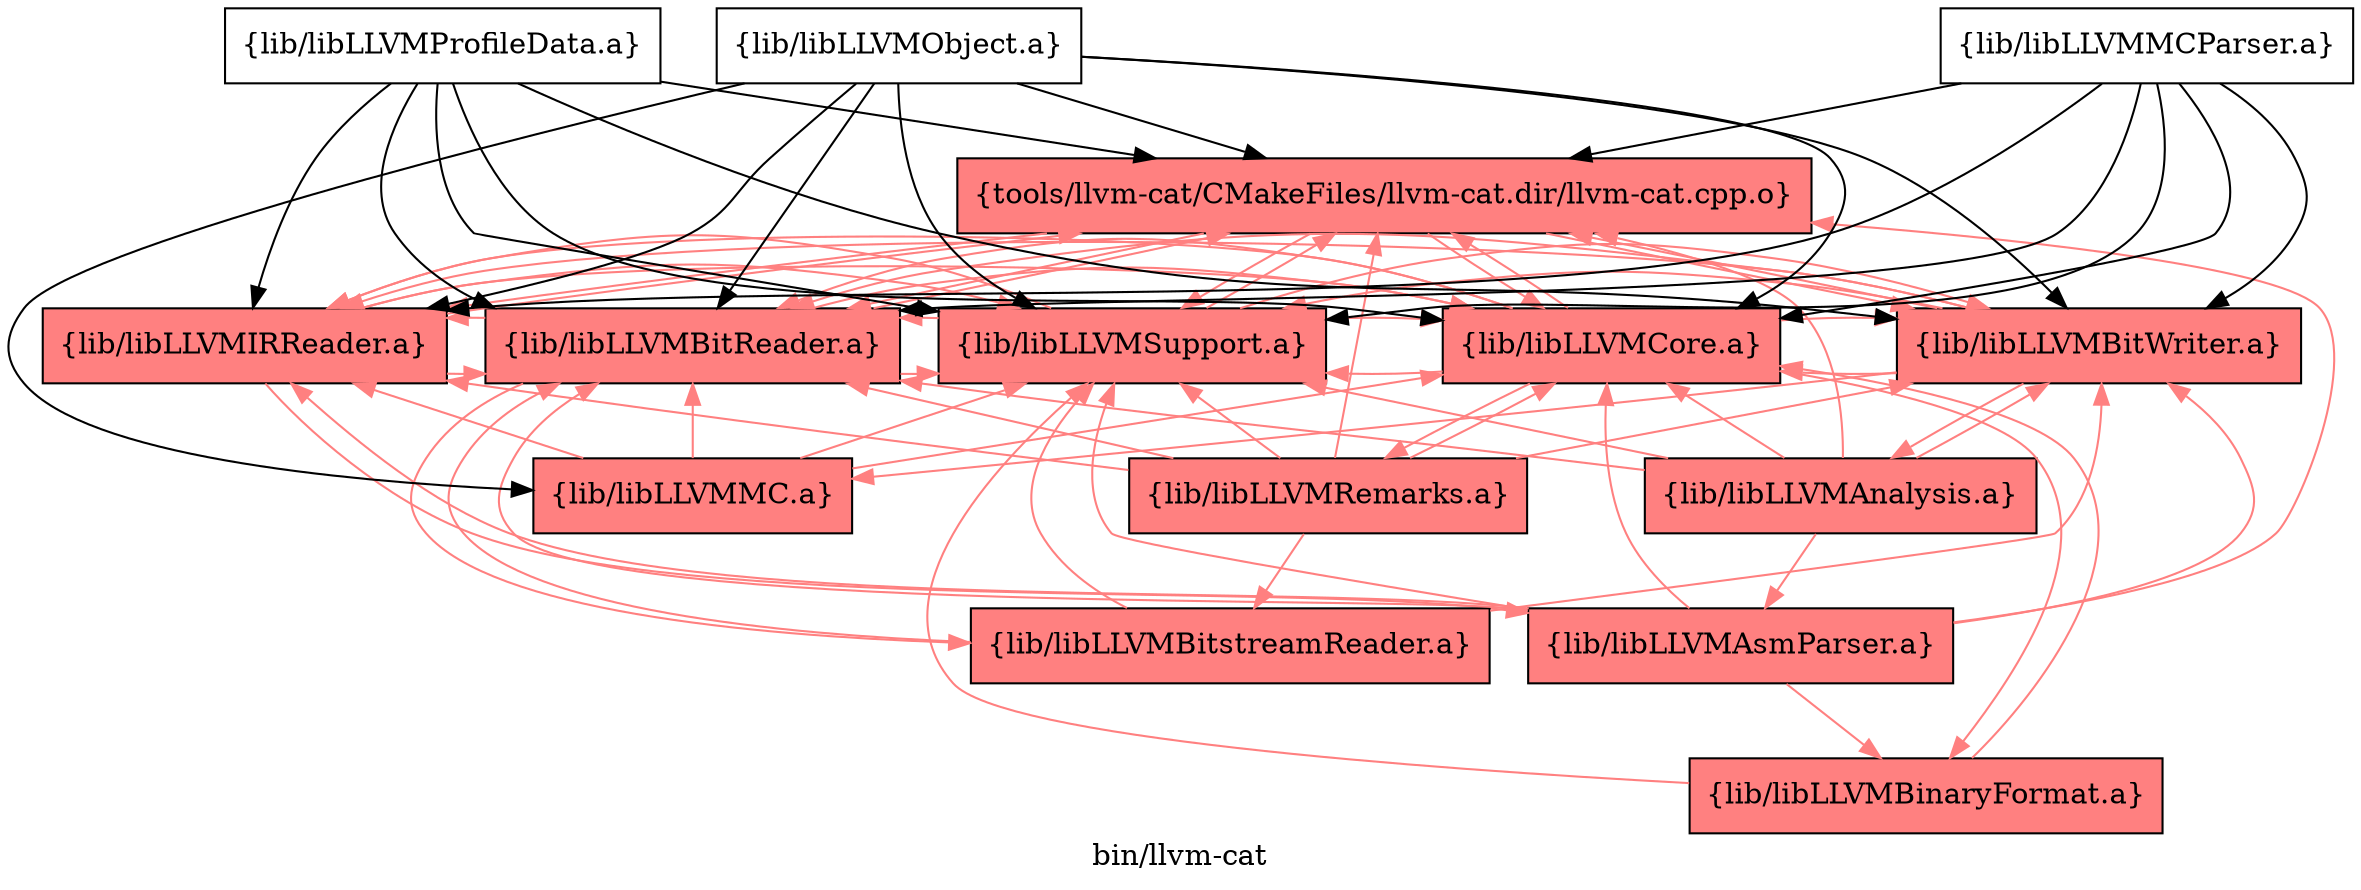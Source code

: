 digraph "bin/llvm-cat" {
	label="bin/llvm-cat";
	{ rank=same; Node0x5633716d3178;  }
	{ rank=same; Node0x5633716d1fa8; Node0x5633716d1af8; Node0x5633716d15a8; Node0x5633716d3998; Node0x5633716d33a8;  }

	Node0x5633716d3178 [shape=record,shape=box,style=filled,fillcolor="1.000000 0.5 1",group=1,label="{tools/llvm-cat/CMakeFiles/llvm-cat.dir/llvm-cat.cpp.o}"];
	Node0x5633716d3178 -> Node0x5633716d1fa8[color="1.000000 0.5 1"];
	Node0x5633716d3178 -> Node0x5633716d1af8[color="1.000000 0.5 1"];
	Node0x5633716d3178 -> Node0x5633716d15a8[color="1.000000 0.5 1"];
	Node0x5633716d3178 -> Node0x5633716d3998[color="1.000000 0.5 1"];
	Node0x5633716d3178 -> Node0x5633716d33a8[color="1.000000 0.5 1"];
	Node0x5633716d1fa8 [shape=record,shape=box,style=filled,fillcolor="1.000000 0.5 1",group=1,label="{lib/libLLVMIRReader.a}"];
	Node0x5633716d1fa8 -> Node0x5633716d3178[color="1.000000 0.5 1"];
	Node0x5633716d1fa8 -> Node0x5633716d1af8[color="1.000000 0.5 1"];
	Node0x5633716d1fa8 -> Node0x5633716d3998[color="1.000000 0.5 1"];
	Node0x5633716d1fa8 -> Node0x5633716d33a8[color="1.000000 0.5 1"];
	Node0x5633716d1fa8 -> Node0x5633716d2ef8[color="1.000000 0.5 1"];
	Node0x5633716d1af8 [shape=record,shape=box,style=filled,fillcolor="1.000000 0.5 1",group=1,label="{lib/libLLVMBitReader.a}"];
	Node0x5633716d1af8 -> Node0x5633716d3178[color="1.000000 0.5 1"];
	Node0x5633716d1af8 -> Node0x5633716d1fa8[color="1.000000 0.5 1"];
	Node0x5633716d1af8 -> Node0x5633716d3998[color="1.000000 0.5 1"];
	Node0x5633716d1af8 -> Node0x5633716d33a8[color="1.000000 0.5 1"];
	Node0x5633716d1af8 -> Node0x5633716d5ba8[color="1.000000 0.5 1"];
	Node0x5633716d15a8 [shape=record,shape=box,style=filled,fillcolor="1.000000 0.5 1",group=1,label="{lib/libLLVMBitWriter.a}"];
	Node0x5633716d15a8 -> Node0x5633716d3178[color="1.000000 0.5 1"];
	Node0x5633716d15a8 -> Node0x5633716d1fa8[color="1.000000 0.5 1"];
	Node0x5633716d15a8 -> Node0x5633716d1af8[color="1.000000 0.5 1"];
	Node0x5633716d15a8 -> Node0x5633716d3998[color="1.000000 0.5 1"];
	Node0x5633716d15a8 -> Node0x5633716d33a8[color="1.000000 0.5 1"];
	Node0x5633716d15a8 -> Node0x5633716d29a8[color="1.000000 0.5 1"];
	Node0x5633716d15a8 -> Node0x5633716d51a8[color="1.000000 0.5 1"];
	Node0x5633716d3998 [shape=record,shape=box,style=filled,fillcolor="1.000000 0.5 1",group=1,label="{lib/libLLVMCore.a}"];
	Node0x5633716d3998 -> Node0x5633716d3178[color="1.000000 0.5 1"];
	Node0x5633716d3998 -> Node0x5633716d1af8[color="1.000000 0.5 1"];
	Node0x5633716d3998 -> Node0x5633716d15a8[color="1.000000 0.5 1"];
	Node0x5633716d3998 -> Node0x5633716d33a8[color="1.000000 0.5 1"];
	Node0x5633716d3998 -> Node0x5633716cc648[color="1.000000 0.5 1"];
	Node0x5633716d3998 -> Node0x5633716d1fa8[color="1.000000 0.5 1"];
	Node0x5633716d3998 -> Node0x5633716d6198[color="1.000000 0.5 1"];
	Node0x5633716d33a8 [shape=record,shape=box,style=filled,fillcolor="1.000000 0.5 1",group=1,label="{lib/libLLVMSupport.a}"];
	Node0x5633716d33a8 -> Node0x5633716d1fa8[color="1.000000 0.5 1"];
	Node0x5633716d33a8 -> Node0x5633716d1af8[color="1.000000 0.5 1"];
	Node0x5633716d33a8 -> Node0x5633716d3998[color="1.000000 0.5 1"];
	Node0x5633716d33a8 -> Node0x5633716d3178[color="1.000000 0.5 1"];
	Node0x5633716d33a8 -> Node0x5633716d15a8[color="1.000000 0.5 1"];
	Node0x5633716d2ef8 [shape=record,shape=box,style=filled,fillcolor="1.000000 0.5 1",group=1,label="{lib/libLLVMAsmParser.a}"];
	Node0x5633716d2ef8 -> Node0x5633716d3178[color="1.000000 0.5 1"];
	Node0x5633716d2ef8 -> Node0x5633716d1fa8[color="1.000000 0.5 1"];
	Node0x5633716d2ef8 -> Node0x5633716d1af8[color="1.000000 0.5 1"];
	Node0x5633716d2ef8 -> Node0x5633716d3998[color="1.000000 0.5 1"];
	Node0x5633716d2ef8 -> Node0x5633716d33a8[color="1.000000 0.5 1"];
	Node0x5633716d2ef8 -> Node0x5633716d15a8[color="1.000000 0.5 1"];
	Node0x5633716d2ef8 -> Node0x5633716cc648[color="1.000000 0.5 1"];
	Node0x5633716d5ba8 [shape=record,shape=box,style=filled,fillcolor="1.000000 0.5 1",group=1,label="{lib/libLLVMBitstreamReader.a}"];
	Node0x5633716d5ba8 -> Node0x5633716d1af8[color="1.000000 0.5 1"];
	Node0x5633716d5ba8 -> Node0x5633716d15a8[color="1.000000 0.5 1"];
	Node0x5633716d5ba8 -> Node0x5633716d33a8[color="1.000000 0.5 1"];
	Node0x5633716d29a8 [shape=record,shape=box,style=filled,fillcolor="1.000000 0.5 1",group=1,label="{lib/libLLVMAnalysis.a}"];
	Node0x5633716d29a8 -> Node0x5633716d3178[color="1.000000 0.5 1"];
	Node0x5633716d29a8 -> Node0x5633716d1af8[color="1.000000 0.5 1"];
	Node0x5633716d29a8 -> Node0x5633716d3998[color="1.000000 0.5 1"];
	Node0x5633716d29a8 -> Node0x5633716d33a8[color="1.000000 0.5 1"];
	Node0x5633716d29a8 -> Node0x5633716d2ef8[color="1.000000 0.5 1"];
	Node0x5633716d29a8 -> Node0x5633716d15a8[color="1.000000 0.5 1"];
	Node0x5633716d51a8 [shape=record,shape=box,style=filled,fillcolor="1.000000 0.5 1",group=1,label="{lib/libLLVMMC.a}"];
	Node0x5633716d51a8 -> Node0x5633716d3998[color="1.000000 0.5 1"];
	Node0x5633716d51a8 -> Node0x5633716d33a8[color="1.000000 0.5 1"];
	Node0x5633716d51a8 -> Node0x5633716d1fa8[color="1.000000 0.5 1"];
	Node0x5633716d51a8 -> Node0x5633716d1af8[color="1.000000 0.5 1"];
	Node0x5633716cc648 [shape=record,shape=box,style=filled,fillcolor="1.000000 0.5 1",group=1,label="{lib/libLLVMBinaryFormat.a}"];
	Node0x5633716cc648 -> Node0x5633716d3998[color="1.000000 0.5 1"];
	Node0x5633716cc648 -> Node0x5633716d33a8[color="1.000000 0.5 1"];
	Node0x5633716d6198 [shape=record,shape=box,style=filled,fillcolor="1.000000 0.5 1",group=1,label="{lib/libLLVMRemarks.a}"];
	Node0x5633716d6198 -> Node0x5633716d33a8[color="1.000000 0.5 1"];
	Node0x5633716d6198 -> Node0x5633716d1af8[color="1.000000 0.5 1"];
	Node0x5633716d6198 -> Node0x5633716d15a8[color="1.000000 0.5 1"];
	Node0x5633716d6198 -> Node0x5633716d3998[color="1.000000 0.5 1"];
	Node0x5633716d6198 -> Node0x5633716d1fa8[color="1.000000 0.5 1"];
	Node0x5633716d6198 -> Node0x5633716d3178[color="1.000000 0.5 1"];
	Node0x5633716d6198 -> Node0x5633716d5ba8[color="1.000000 0.5 1"];
	Node0x5633716d4ed8 [shape=record,shape=box,group=0,label="{lib/libLLVMProfileData.a}"];
	Node0x5633716d4ed8 -> Node0x5633716d3178;
	Node0x5633716d4ed8 -> Node0x5633716d1fa8;
	Node0x5633716d4ed8 -> Node0x5633716d1af8;
	Node0x5633716d4ed8 -> Node0x5633716d15a8;
	Node0x5633716d4ed8 -> Node0x5633716d3998;
	Node0x5633716d4ed8 -> Node0x5633716d33a8;
	Node0x5633716d47a8 [shape=record,shape=box,group=0,label="{lib/libLLVMObject.a}"];
	Node0x5633716d47a8 -> Node0x5633716d3178;
	Node0x5633716d47a8 -> Node0x5633716d1fa8;
	Node0x5633716d47a8 -> Node0x5633716d1af8;
	Node0x5633716d47a8 -> Node0x5633716d15a8;
	Node0x5633716d47a8 -> Node0x5633716d3998;
	Node0x5633716d47a8 -> Node0x5633716d33a8;
	Node0x5633716d47a8 -> Node0x5633716d51a8;
	Node0x5633716d56f8 [shape=record,shape=box,group=0,label="{lib/libLLVMMCParser.a}"];
	Node0x5633716d56f8 -> Node0x5633716d3178;
	Node0x5633716d56f8 -> Node0x5633716d1fa8;
	Node0x5633716d56f8 -> Node0x5633716d1af8;
	Node0x5633716d56f8 -> Node0x5633716d33a8;
	Node0x5633716d56f8 -> Node0x5633716d3998;
	Node0x5633716d56f8 -> Node0x5633716d15a8;
}
